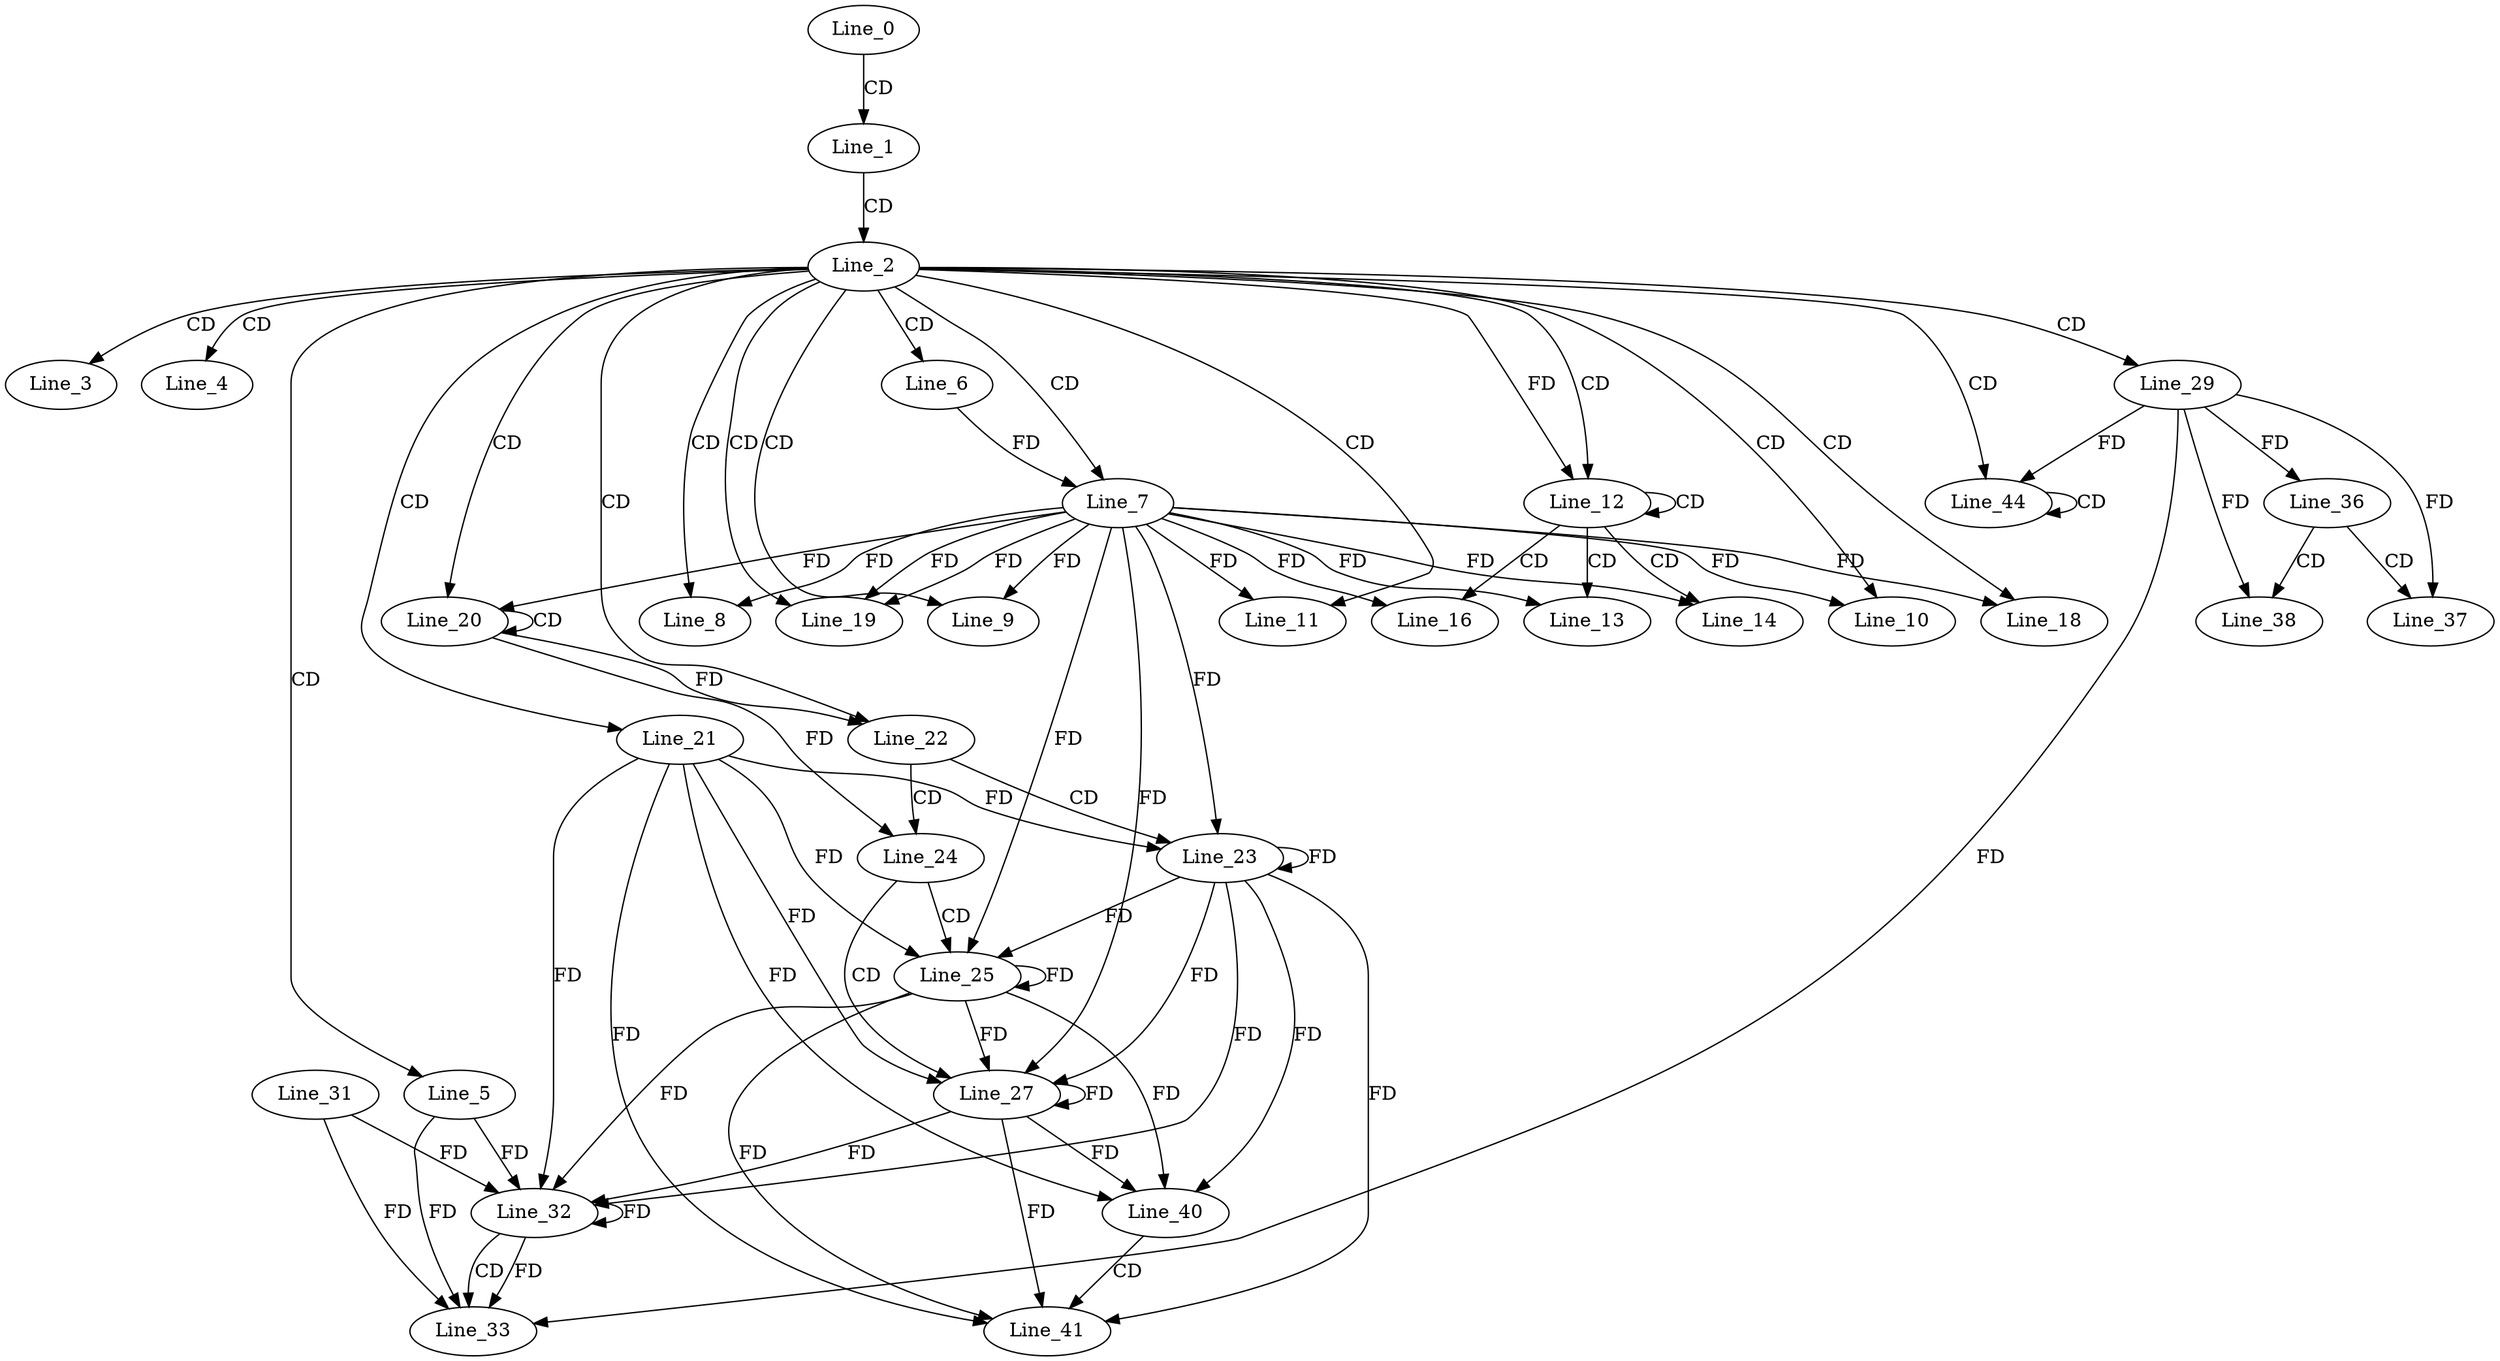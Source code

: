 digraph G {
  Line_0;
  Line_1;
  Line_2;
  Line_3;
  Line_3;
  Line_4;
  Line_5;
  Line_6;
  Line_7;
  Line_7;
  Line_8;
  Line_9;
  Line_10;
  Line_11;
  Line_12;
  Line_12;
  Line_13;
  Line_14;
  Line_16;
  Line_18;
  Line_19;
  Line_19;
  Line_19;
  Line_19;
  Line_20;
  Line_20;
  Line_21;
  Line_22;
  Line_22;
  Line_23;
  Line_23;
  Line_24;
  Line_24;
  Line_25;
  Line_25;
  Line_27;
  Line_27;
  Line_29;
  Line_32;
  Line_31;
  Line_32;
  Line_32;
  Line_33;
  Line_36;
  Line_37;
  Line_38;
  Line_40;
  Line_41;
  Line_44;
  Line_44;
  Line_0 -> Line_1 [ label="CD" ];
  Line_1 -> Line_2 [ label="CD" ];
  Line_2 -> Line_3 [ label="CD" ];
  Line_2 -> Line_4 [ label="CD" ];
  Line_2 -> Line_5 [ label="CD" ];
  Line_2 -> Line_6 [ label="CD" ];
  Line_2 -> Line_7 [ label="CD" ];
  Line_6 -> Line_7 [ label="FD" ];
  Line_2 -> Line_8 [ label="CD" ];
  Line_7 -> Line_8 [ label="FD" ];
  Line_2 -> Line_9 [ label="CD" ];
  Line_7 -> Line_9 [ label="FD" ];
  Line_2 -> Line_10 [ label="CD" ];
  Line_7 -> Line_10 [ label="FD" ];
  Line_2 -> Line_11 [ label="CD" ];
  Line_7 -> Line_11 [ label="FD" ];
  Line_2 -> Line_12 [ label="CD" ];
  Line_12 -> Line_12 [ label="CD" ];
  Line_2 -> Line_12 [ label="FD" ];
  Line_12 -> Line_13 [ label="CD" ];
  Line_7 -> Line_13 [ label="FD" ];
  Line_12 -> Line_14 [ label="CD" ];
  Line_7 -> Line_14 [ label="FD" ];
  Line_12 -> Line_16 [ label="CD" ];
  Line_7 -> Line_16 [ label="FD" ];
  Line_2 -> Line_18 [ label="CD" ];
  Line_7 -> Line_18 [ label="FD" ];
  Line_2 -> Line_19 [ label="CD" ];
  Line_7 -> Line_19 [ label="FD" ];
  Line_7 -> Line_19 [ label="FD" ];
  Line_2 -> Line_20 [ label="CD" ];
  Line_20 -> Line_20 [ label="CD" ];
  Line_7 -> Line_20 [ label="FD" ];
  Line_2 -> Line_21 [ label="CD" ];
  Line_2 -> Line_22 [ label="CD" ];
  Line_20 -> Line_22 [ label="FD" ];
  Line_22 -> Line_23 [ label="CD" ];
  Line_21 -> Line_23 [ label="FD" ];
  Line_23 -> Line_23 [ label="FD" ];
  Line_7 -> Line_23 [ label="FD" ];
  Line_22 -> Line_24 [ label="CD" ];
  Line_20 -> Line_24 [ label="FD" ];
  Line_24 -> Line_25 [ label="CD" ];
  Line_21 -> Line_25 [ label="FD" ];
  Line_23 -> Line_25 [ label="FD" ];
  Line_25 -> Line_25 [ label="FD" ];
  Line_7 -> Line_25 [ label="FD" ];
  Line_24 -> Line_27 [ label="CD" ];
  Line_21 -> Line_27 [ label="FD" ];
  Line_23 -> Line_27 [ label="FD" ];
  Line_25 -> Line_27 [ label="FD" ];
  Line_27 -> Line_27 [ label="FD" ];
  Line_7 -> Line_27 [ label="FD" ];
  Line_2 -> Line_29 [ label="CD" ];
  Line_32 -> Line_32 [ label="FD" ];
  Line_31 -> Line_32 [ label="FD" ];
  Line_21 -> Line_32 [ label="FD" ];
  Line_23 -> Line_32 [ label="FD" ];
  Line_25 -> Line_32 [ label="FD" ];
  Line_27 -> Line_32 [ label="FD" ];
  Line_5 -> Line_32 [ label="FD" ];
  Line_32 -> Line_33 [ label="CD" ];
  Line_29 -> Line_33 [ label="FD" ];
  Line_5 -> Line_33 [ label="FD" ];
  Line_32 -> Line_33 [ label="FD" ];
  Line_31 -> Line_33 [ label="FD" ];
  Line_29 -> Line_36 [ label="FD" ];
  Line_36 -> Line_37 [ label="CD" ];
  Line_29 -> Line_37 [ label="FD" ];
  Line_36 -> Line_38 [ label="CD" ];
  Line_29 -> Line_38 [ label="FD" ];
  Line_21 -> Line_40 [ label="FD" ];
  Line_23 -> Line_40 [ label="FD" ];
  Line_25 -> Line_40 [ label="FD" ];
  Line_27 -> Line_40 [ label="FD" ];
  Line_40 -> Line_41 [ label="CD" ];
  Line_21 -> Line_41 [ label="FD" ];
  Line_23 -> Line_41 [ label="FD" ];
  Line_25 -> Line_41 [ label="FD" ];
  Line_27 -> Line_41 [ label="FD" ];
  Line_2 -> Line_44 [ label="CD" ];
  Line_44 -> Line_44 [ label="CD" ];
  Line_29 -> Line_44 [ label="FD" ];
}
